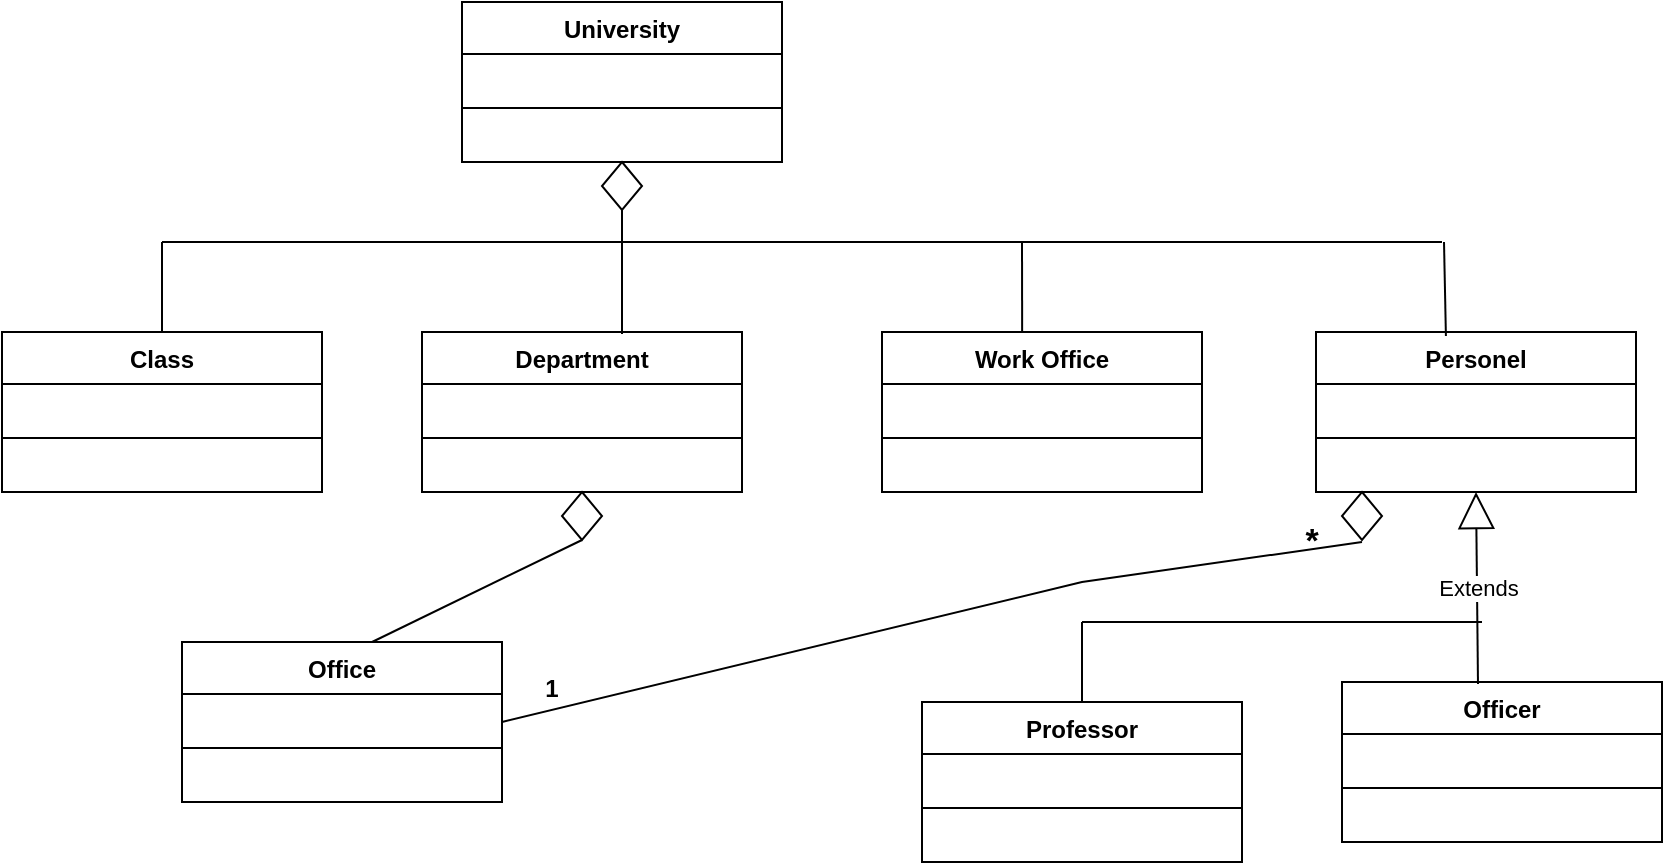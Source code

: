 <mxfile version="20.0.3" type="github"><diagram id="2pDUoJh-6qP1e47BZuBT" name="Page-1"><mxGraphModel dx="868" dy="482" grid="1" gridSize="10" guides="1" tooltips="1" connect="1" arrows="1" fold="1" page="1" pageScale="1" pageWidth="827" pageHeight="1169" math="0" shadow="0"><root><mxCell id="0"/><mxCell id="1" parent="0"/><mxCell id="30XDsgYooyapF9JDc0Ow-1" value="University&#10;" style="swimlane;fontStyle=1;align=center;verticalAlign=top;childLayout=stackLayout;horizontal=1;startSize=26;horizontalStack=0;resizeParent=1;resizeParentMax=0;resizeLast=0;collapsible=1;marginBottom=0;" vertex="1" parent="1"><mxGeometry x="240" y="340" width="160" height="80" as="geometry"/></mxCell><mxCell id="30XDsgYooyapF9JDc0Ow-2" value="" style="line;strokeWidth=1;fillColor=none;align=left;verticalAlign=middle;spacingTop=-1;spacingLeft=3;spacingRight=3;rotatable=0;labelPosition=right;points=[];portConstraint=eastwest;" vertex="1" parent="30XDsgYooyapF9JDc0Ow-1"><mxGeometry y="26" width="160" height="54" as="geometry"/></mxCell><mxCell id="30XDsgYooyapF9JDc0Ow-3" value="Department" style="swimlane;fontStyle=1;align=center;verticalAlign=top;childLayout=stackLayout;horizontal=1;startSize=26;horizontalStack=0;resizeParent=1;resizeParentMax=0;resizeLast=0;collapsible=1;marginBottom=0;" vertex="1" parent="1"><mxGeometry x="220" y="505" width="160" height="80" as="geometry"/></mxCell><mxCell id="30XDsgYooyapF9JDc0Ow-4" value="" style="line;strokeWidth=1;fillColor=none;align=left;verticalAlign=middle;spacingTop=-1;spacingLeft=3;spacingRight=3;rotatable=0;labelPosition=right;points=[];portConstraint=eastwest;" vertex="1" parent="30XDsgYooyapF9JDc0Ow-3"><mxGeometry y="26" width="160" height="54" as="geometry"/></mxCell><mxCell id="30XDsgYooyapF9JDc0Ow-5" value="Work Office" style="swimlane;fontStyle=1;align=center;verticalAlign=top;childLayout=stackLayout;horizontal=1;startSize=26;horizontalStack=0;resizeParent=1;resizeParentMax=0;resizeLast=0;collapsible=1;marginBottom=0;" vertex="1" parent="1"><mxGeometry x="450" y="505" width="160" height="80" as="geometry"/></mxCell><mxCell id="30XDsgYooyapF9JDc0Ow-6" value="" style="line;strokeWidth=1;fillColor=none;align=left;verticalAlign=middle;spacingTop=-1;spacingLeft=3;spacingRight=3;rotatable=0;labelPosition=right;points=[];portConstraint=eastwest;" vertex="1" parent="30XDsgYooyapF9JDc0Ow-5"><mxGeometry y="26" width="160" height="54" as="geometry"/></mxCell><mxCell id="30XDsgYooyapF9JDc0Ow-7" value="" style="endArrow=none;html=1;rounded=0;exitX=0.625;exitY=0.013;exitDx=0;exitDy=0;exitPerimeter=0;" edge="1" parent="1" source="30XDsgYooyapF9JDc0Ow-3"><mxGeometry width="50" height="50" relative="1" as="geometry"><mxPoint x="320" y="500" as="sourcePoint"/><mxPoint x="320" y="440" as="targetPoint"/></mxGeometry></mxCell><mxCell id="30XDsgYooyapF9JDc0Ow-8" value="" style="rhombus;whiteSpace=wrap;html=1;" vertex="1" parent="1"><mxGeometry x="310" y="420" width="20" height="24" as="geometry"/></mxCell><mxCell id="30XDsgYooyapF9JDc0Ow-9" value="" style="endArrow=none;html=1;rounded=0;exitX=0.5;exitY=0;exitDx=0;exitDy=0;" edge="1" parent="1"><mxGeometry width="50" height="50" relative="1" as="geometry"><mxPoint x="90" y="505" as="sourcePoint"/><mxPoint x="90" y="460" as="targetPoint"/></mxGeometry></mxCell><mxCell id="30XDsgYooyapF9JDc0Ow-10" value="" style="endArrow=none;html=1;rounded=0;exitX=0.438;exitY=0;exitDx=0;exitDy=0;exitPerimeter=0;" edge="1" parent="1" source="30XDsgYooyapF9JDc0Ow-5"><mxGeometry width="50" height="50" relative="1" as="geometry"><mxPoint x="590" y="500" as="sourcePoint"/><mxPoint x="520" y="460" as="targetPoint"/></mxGeometry></mxCell><mxCell id="30XDsgYooyapF9JDc0Ow-11" value="" style="endArrow=none;html=1;rounded=0;" edge="1" parent="1"><mxGeometry width="50" height="50" relative="1" as="geometry"><mxPoint x="90" y="460" as="sourcePoint"/><mxPoint x="730" y="460" as="targetPoint"/></mxGeometry></mxCell><mxCell id="30XDsgYooyapF9JDc0Ow-12" value="Personel" style="swimlane;fontStyle=1;align=center;verticalAlign=top;childLayout=stackLayout;horizontal=1;startSize=26;horizontalStack=0;resizeParent=1;resizeParentMax=0;resizeLast=0;collapsible=1;marginBottom=0;" vertex="1" parent="1"><mxGeometry x="667" y="505" width="160" height="80" as="geometry"/></mxCell><mxCell id="30XDsgYooyapF9JDc0Ow-13" value="" style="line;strokeWidth=1;fillColor=none;align=left;verticalAlign=middle;spacingTop=-1;spacingLeft=3;spacingRight=3;rotatable=0;labelPosition=right;points=[];portConstraint=eastwest;" vertex="1" parent="30XDsgYooyapF9JDc0Ow-12"><mxGeometry y="26" width="160" height="54" as="geometry"/></mxCell><mxCell id="30XDsgYooyapF9JDc0Ow-14" value="" style="endArrow=none;html=1;rounded=0;exitX=0.406;exitY=0.025;exitDx=0;exitDy=0;exitPerimeter=0;" edge="1" parent="1" source="30XDsgYooyapF9JDc0Ow-12"><mxGeometry width="50" height="50" relative="1" as="geometry"><mxPoint x="740" y="503" as="sourcePoint"/><mxPoint x="731" y="460" as="targetPoint"/></mxGeometry></mxCell><mxCell id="30XDsgYooyapF9JDc0Ow-15" value="Office" style="swimlane;fontStyle=1;align=center;verticalAlign=top;childLayout=stackLayout;horizontal=1;startSize=26;horizontalStack=0;resizeParent=1;resizeParentMax=0;resizeLast=0;collapsible=1;marginBottom=0;" vertex="1" parent="1"><mxGeometry x="100" y="660" width="160" height="80" as="geometry"/></mxCell><mxCell id="30XDsgYooyapF9JDc0Ow-16" value="" style="line;strokeWidth=1;fillColor=none;align=left;verticalAlign=middle;spacingTop=-1;spacingLeft=3;spacingRight=3;rotatable=0;labelPosition=right;points=[];portConstraint=eastwest;" vertex="1" parent="30XDsgYooyapF9JDc0Ow-15"><mxGeometry y="26" width="160" height="54" as="geometry"/></mxCell><mxCell id="30XDsgYooyapF9JDc0Ow-17" value="Professor" style="swimlane;fontStyle=1;align=center;verticalAlign=top;childLayout=stackLayout;horizontal=1;startSize=26;horizontalStack=0;resizeParent=1;resizeParentMax=0;resizeLast=0;collapsible=1;marginBottom=0;" vertex="1" parent="1"><mxGeometry x="470" y="690" width="160" height="80" as="geometry"/></mxCell><mxCell id="30XDsgYooyapF9JDc0Ow-18" value="" style="line;strokeWidth=1;fillColor=none;align=left;verticalAlign=middle;spacingTop=-1;spacingLeft=3;spacingRight=3;rotatable=0;labelPosition=right;points=[];portConstraint=eastwest;" vertex="1" parent="30XDsgYooyapF9JDc0Ow-17"><mxGeometry y="26" width="160" height="54" as="geometry"/></mxCell><mxCell id="30XDsgYooyapF9JDc0Ow-19" value="Officer" style="swimlane;fontStyle=1;align=center;verticalAlign=top;childLayout=stackLayout;horizontal=1;startSize=26;horizontalStack=0;resizeParent=1;resizeParentMax=0;resizeLast=0;collapsible=1;marginBottom=0;" vertex="1" parent="1"><mxGeometry x="680" y="680" width="160" height="80" as="geometry"/></mxCell><mxCell id="30XDsgYooyapF9JDc0Ow-20" value="" style="line;strokeWidth=1;fillColor=none;align=left;verticalAlign=middle;spacingTop=-1;spacingLeft=3;spacingRight=3;rotatable=0;labelPosition=right;points=[];portConstraint=eastwest;" vertex="1" parent="30XDsgYooyapF9JDc0Ow-19"><mxGeometry y="26" width="160" height="54" as="geometry"/></mxCell><mxCell id="30XDsgYooyapF9JDc0Ow-21" value="" style="rhombus;whiteSpace=wrap;html=1;" vertex="1" parent="1"><mxGeometry x="290" y="585" width="20" height="24" as="geometry"/></mxCell><mxCell id="30XDsgYooyapF9JDc0Ow-22" value="" style="rhombus;whiteSpace=wrap;html=1;" vertex="1" parent="1"><mxGeometry x="680" y="585" width="20" height="24" as="geometry"/></mxCell><mxCell id="30XDsgYooyapF9JDc0Ow-23" value="" style="endArrow=none;html=1;rounded=0;exitX=0.594;exitY=0;exitDx=0;exitDy=0;exitPerimeter=0;entryX=0.5;entryY=1;entryDx=0;entryDy=0;" edge="1" parent="1" source="30XDsgYooyapF9JDc0Ow-15" target="30XDsgYooyapF9JDc0Ow-21"><mxGeometry width="50" height="50" relative="1" as="geometry"><mxPoint x="330" y="517" as="sourcePoint"/><mxPoint x="330" y="450" as="targetPoint"/></mxGeometry></mxCell><mxCell id="30XDsgYooyapF9JDc0Ow-24" value="" style="endArrow=none;html=1;rounded=0;exitX=1;exitY=0.5;exitDx=0;exitDy=0;" edge="1" parent="1" source="30XDsgYooyapF9JDc0Ow-15"><mxGeometry width="50" height="50" relative="1" as="geometry"><mxPoint x="205.04" y="670" as="sourcePoint"/><mxPoint x="690" y="610" as="targetPoint"/><Array as="points"><mxPoint x="550" y="630"/></Array></mxGeometry></mxCell><mxCell id="30XDsgYooyapF9JDc0Ow-25" value="Extends" style="endArrow=block;endSize=16;endFill=0;html=1;rounded=0;entryX=0.5;entryY=1;entryDx=0;entryDy=0;exitX=0.425;exitY=0.013;exitDx=0;exitDy=0;exitPerimeter=0;" edge="1" parent="1" source="30XDsgYooyapF9JDc0Ow-19" target="30XDsgYooyapF9JDc0Ow-12"><mxGeometry width="160" relative="1" as="geometry"><mxPoint x="747" y="670" as="sourcePoint"/><mxPoint x="760" y="590" as="targetPoint"/></mxGeometry></mxCell><mxCell id="30XDsgYooyapF9JDc0Ow-26" value="" style="endArrow=none;html=1;rounded=0;exitX=0.5;exitY=0;exitDx=0;exitDy=0;" edge="1" parent="1" source="30XDsgYooyapF9JDc0Ow-17"><mxGeometry width="50" height="50" relative="1" as="geometry"><mxPoint x="530.08" y="515" as="sourcePoint"/><mxPoint x="550" y="650" as="targetPoint"/></mxGeometry></mxCell><mxCell id="30XDsgYooyapF9JDc0Ow-27" value="" style="endArrow=none;html=1;rounded=0;" edge="1" parent="1"><mxGeometry width="50" height="50" relative="1" as="geometry"><mxPoint x="750" y="650" as="sourcePoint"/><mxPoint x="550" y="650" as="targetPoint"/></mxGeometry></mxCell><mxCell id="30XDsgYooyapF9JDc0Ow-28" value="*" style="text;align=center;fontStyle=1;verticalAlign=middle;spacingLeft=3;spacingRight=3;strokeColor=none;rotatable=0;points=[[0,0.5],[1,0.5]];portConstraint=eastwest;strokeWidth=3;fontSize=17;" vertex="1" parent="1"><mxGeometry x="620" y="585" width="90" height="45" as="geometry"/></mxCell><mxCell id="30XDsgYooyapF9JDc0Ow-29" value="1" style="text;align=center;fontStyle=1;verticalAlign=middle;spacingLeft=3;spacingRight=3;strokeColor=none;rotatable=0;points=[[0,0.5],[1,0.5]];portConstraint=eastwest;" vertex="1" parent="1"><mxGeometry x="240" y="660" width="90" height="45" as="geometry"/></mxCell><mxCell id="30XDsgYooyapF9JDc0Ow-30" value="Class" style="swimlane;fontStyle=1;align=center;verticalAlign=top;childLayout=stackLayout;horizontal=1;startSize=26;horizontalStack=0;resizeParent=1;resizeParentMax=0;resizeLast=0;collapsible=1;marginBottom=0;" vertex="1" parent="1"><mxGeometry x="10" y="505" width="160" height="80" as="geometry"/></mxCell><mxCell id="30XDsgYooyapF9JDc0Ow-31" value="" style="line;strokeWidth=1;fillColor=none;align=left;verticalAlign=middle;spacingTop=-1;spacingLeft=3;spacingRight=3;rotatable=0;labelPosition=right;points=[];portConstraint=eastwest;" vertex="1" parent="30XDsgYooyapF9JDc0Ow-30"><mxGeometry y="26" width="160" height="54" as="geometry"/></mxCell></root></mxGraphModel></diagram></mxfile>